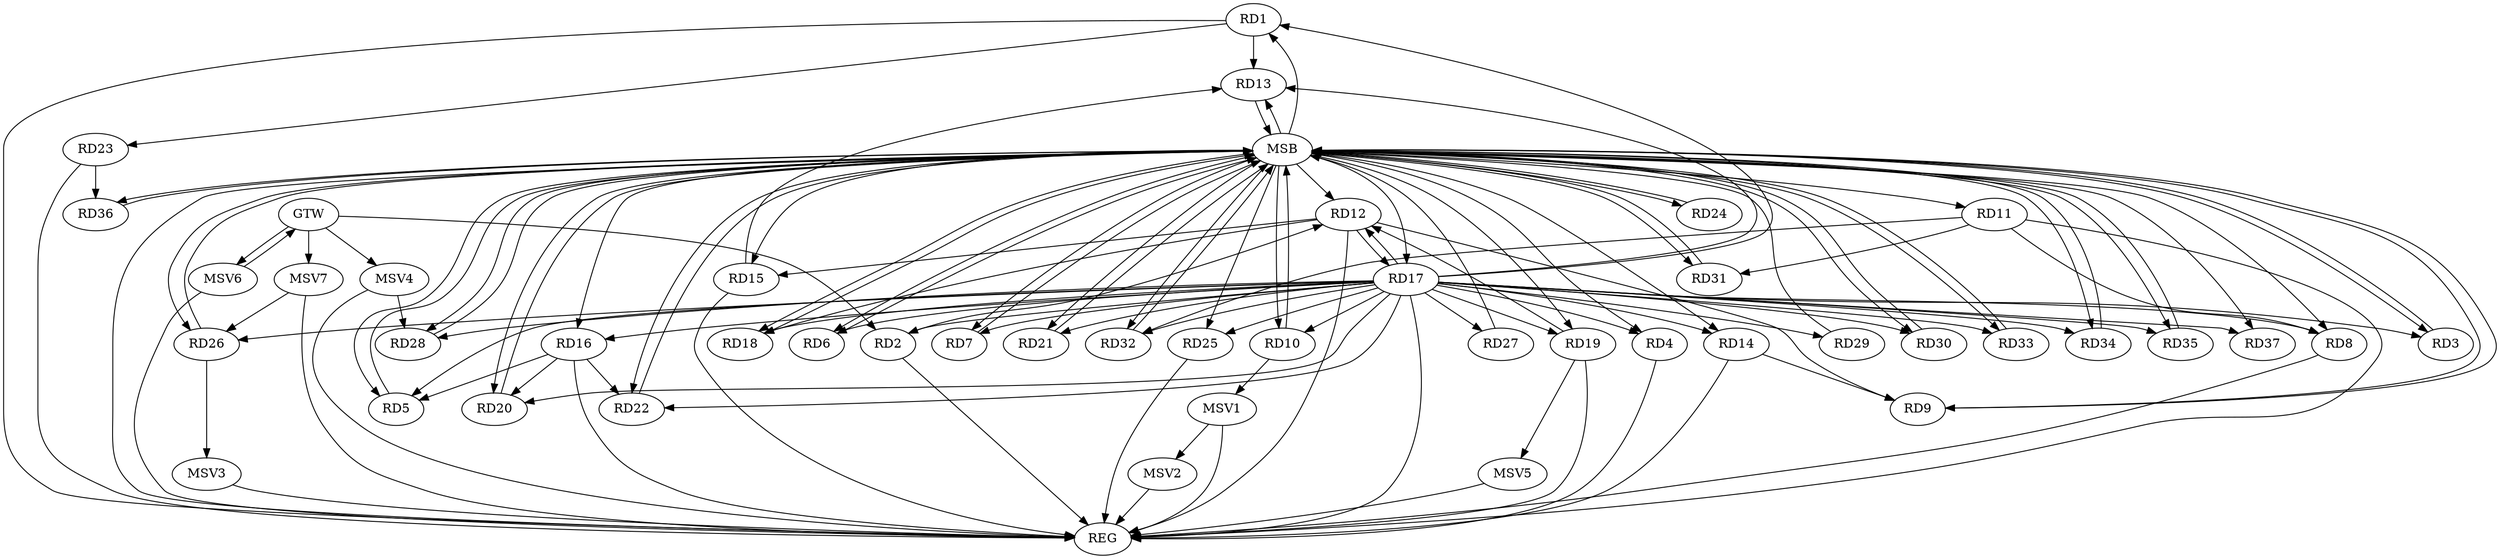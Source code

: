 strict digraph G {
  RD1 [ label="RD1" ];
  RD2 [ label="RD2" ];
  RD3 [ label="RD3" ];
  RD4 [ label="RD4" ];
  RD5 [ label="RD5" ];
  RD6 [ label="RD6" ];
  RD7 [ label="RD7" ];
  RD8 [ label="RD8" ];
  RD9 [ label="RD9" ];
  RD10 [ label="RD10" ];
  RD11 [ label="RD11" ];
  RD12 [ label="RD12" ];
  RD13 [ label="RD13" ];
  RD14 [ label="RD14" ];
  RD15 [ label="RD15" ];
  RD16 [ label="RD16" ];
  RD17 [ label="RD17" ];
  RD18 [ label="RD18" ];
  RD19 [ label="RD19" ];
  RD20 [ label="RD20" ];
  RD21 [ label="RD21" ];
  RD22 [ label="RD22" ];
  RD23 [ label="RD23" ];
  RD24 [ label="RD24" ];
  RD25 [ label="RD25" ];
  RD26 [ label="RD26" ];
  RD27 [ label="RD27" ];
  RD28 [ label="RD28" ];
  RD29 [ label="RD29" ];
  RD30 [ label="RD30" ];
  RD31 [ label="RD31" ];
  RD32 [ label="RD32" ];
  RD33 [ label="RD33" ];
  RD34 [ label="RD34" ];
  RD35 [ label="RD35" ];
  RD36 [ label="RD36" ];
  RD37 [ label="RD37" ];
  GTW [ label="GTW" ];
  REG [ label="REG" ];
  MSB [ label="MSB" ];
  MSV1 [ label="MSV1" ];
  MSV2 [ label="MSV2" ];
  MSV3 [ label="MSV3" ];
  MSV4 [ label="MSV4" ];
  MSV5 [ label="MSV5" ];
  MSV6 [ label="MSV6" ];
  MSV7 [ label="MSV7" ];
  RD1 -> RD13;
  RD1 -> RD23;
  RD2 -> RD12;
  RD16 -> RD5;
  RD17 -> RD5;
  RD11 -> RD8;
  RD17 -> RD8;
  RD12 -> RD9;
  RD14 -> RD9;
  RD11 -> RD31;
  RD11 -> RD32;
  RD12 -> RD15;
  RD12 -> RD17;
  RD17 -> RD12;
  RD12 -> RD18;
  RD19 -> RD12;
  RD15 -> RD13;
  RD16 -> RD20;
  RD16 -> RD22;
  RD17 -> RD18;
  RD17 -> RD22;
  RD17 -> RD35;
  RD23 -> RD36;
  GTW -> RD2;
  RD1 -> REG;
  RD2 -> REG;
  RD4 -> REG;
  RD8 -> REG;
  RD11 -> REG;
  RD12 -> REG;
  RD14 -> REG;
  RD15 -> REG;
  RD16 -> REG;
  RD17 -> REG;
  RD19 -> REG;
  RD23 -> REG;
  RD25 -> REG;
  RD3 -> MSB;
  MSB -> RD6;
  MSB -> RD10;
  MSB -> RD11;
  MSB -> RD14;
  MSB -> RD34;
  MSB -> REG;
  RD5 -> MSB;
  MSB -> RD8;
  MSB -> RD21;
  MSB -> RD30;
  MSB -> RD32;
  RD6 -> MSB;
  MSB -> RD4;
  RD7 -> MSB;
  RD9 -> MSB;
  RD10 -> MSB;
  MSB -> RD35;
  RD13 -> MSB;
  MSB -> RD7;
  MSB -> RD9;
  MSB -> RD16;
  MSB -> RD18;
  MSB -> RD19;
  MSB -> RD25;
  MSB -> RD33;
  MSB -> RD36;
  MSB -> RD37;
  RD18 -> MSB;
  MSB -> RD1;
  MSB -> RD26;
  RD20 -> MSB;
  MSB -> RD12;
  MSB -> RD13;
  RD21 -> MSB;
  MSB -> RD5;
  MSB -> RD22;
  RD22 -> MSB;
  RD24 -> MSB;
  RD26 -> MSB;
  RD27 -> MSB;
  RD28 -> MSB;
  MSB -> RD3;
  MSB -> RD17;
  RD29 -> MSB;
  RD30 -> MSB;
  RD31 -> MSB;
  MSB -> RD15;
  RD32 -> MSB;
  RD33 -> MSB;
  RD34 -> MSB;
  RD35 -> MSB;
  MSB -> RD20;
  MSB -> RD28;
  RD36 -> MSB;
  MSB -> RD24;
  MSB -> RD31;
  RD17 -> RD27;
  RD17 -> RD20;
  RD17 -> RD14;
  RD17 -> RD33;
  RD17 -> RD4;
  RD17 -> RD26;
  RD17 -> RD30;
  RD17 -> RD7;
  RD17 -> RD29;
  RD17 -> RD1;
  RD17 -> RD6;
  RD17 -> RD13;
  RD17 -> RD25;
  RD17 -> RD3;
  RD17 -> RD2;
  RD17 -> RD28;
  RD17 -> RD32;
  RD17 -> RD16;
  RD17 -> RD37;
  RD17 -> RD10;
  RD17 -> RD34;
  RD17 -> RD19;
  RD17 -> RD21;
  RD10 -> MSV1;
  MSV1 -> REG;
  MSV1 -> MSV2;
  MSV2 -> REG;
  RD26 -> MSV3;
  MSV3 -> REG;
  MSV4 -> RD28;
  GTW -> MSV4;
  MSV4 -> REG;
  RD19 -> MSV5;
  MSV5 -> REG;
  MSV6 -> GTW;
  GTW -> MSV6;
  MSV6 -> REG;
  MSV7 -> RD26;
  GTW -> MSV7;
  MSV7 -> REG;
}
